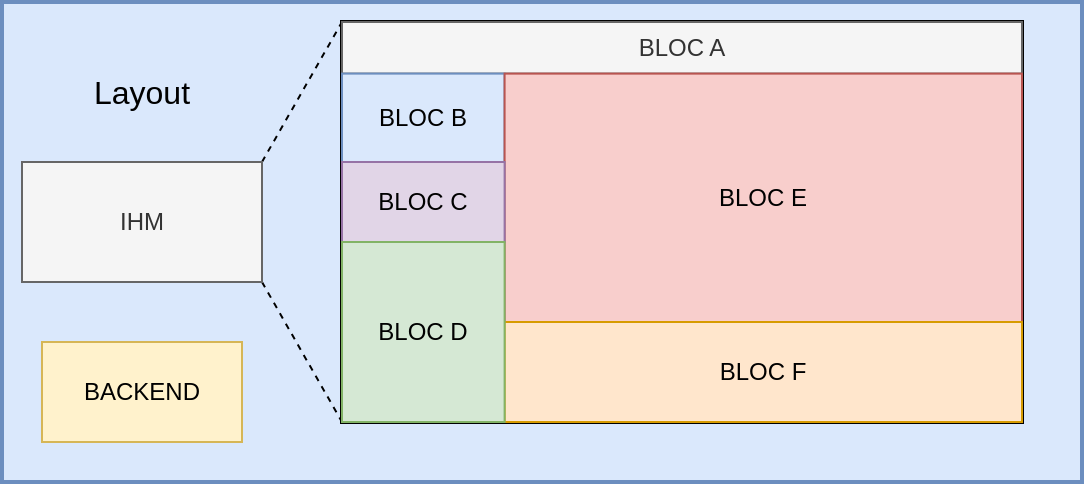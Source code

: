 <mxfile version="26.1.1">
  <diagram name="Page-1" id="aeegKRYO5-5cE-at2VME">
    <mxGraphModel dx="1137" dy="1620" grid="1" gridSize="10" guides="1" tooltips="1" connect="1" arrows="1" fold="1" page="1" pageScale="1" pageWidth="1400" pageHeight="850" math="0" shadow="0">
      <root>
        <mxCell id="0" />
        <mxCell id="1" parent="0" />
        <mxCell id="30E5ns5p_C7HyVAYwPgD-124" value="" style="rounded=0;whiteSpace=wrap;html=1;strokeWidth=2;fillColor=#dae8fc;perimeterSpacing=0;glass=0;shadow=0;strokeColor=#6c8ebf;" parent="1" vertex="1">
          <mxGeometry x="20" y="-830" width="540" height="240" as="geometry" />
        </mxCell>
        <mxCell id="jPzO7c27cUPiiFDw-lQR-12" style="rounded=0;orthogonalLoop=1;jettySize=auto;html=1;exitX=1;exitY=0;exitDx=0;exitDy=0;entryX=0;entryY=0;entryDx=0;entryDy=0;dashed=1;endArrow=none;startFill=0;" parent="1" source="jPzO7c27cUPiiFDw-lQR-4" target="jPzO7c27cUPiiFDw-lQR-14" edge="1">
          <mxGeometry relative="1" as="geometry">
            <mxPoint x="430" y="-430" as="targetPoint" />
          </mxGeometry>
        </mxCell>
        <mxCell id="jPzO7c27cUPiiFDw-lQR-13" style="rounded=0;orthogonalLoop=1;jettySize=auto;html=1;exitX=1;exitY=1;exitDx=0;exitDy=0;entryX=0;entryY=1;entryDx=0;entryDy=0;endArrow=none;startFill=0;dashed=1;" parent="1" source="jPzO7c27cUPiiFDw-lQR-4" target="jPzO7c27cUPiiFDw-lQR-14" edge="1">
          <mxGeometry relative="1" as="geometry">
            <mxPoint x="430" y="-220" as="targetPoint" />
          </mxGeometry>
        </mxCell>
        <mxCell id="jPzO7c27cUPiiFDw-lQR-4" value="IHM" style="rounded=0;whiteSpace=wrap;html=1;fillColor=#f5f5f5;fontColor=#333333;strokeColor=#666666;" parent="1" vertex="1">
          <mxGeometry x="30" y="-750" width="120" height="60" as="geometry" />
        </mxCell>
        <mxCell id="jPzO7c27cUPiiFDw-lQR-14" value="" style="rounded=0;whiteSpace=wrap;html=1;strokeWidth=2;fillColor=none;" parent="1" vertex="1">
          <mxGeometry x="190" y="-820" width="340" height="200" as="geometry" />
        </mxCell>
        <mxCell id="jPzO7c27cUPiiFDw-lQR-15" value="BLOC A" style="rounded=0;whiteSpace=wrap;html=1;fillColor=#f5f5f5;strokeColor=#666666;fontColor=#333333;" parent="1" vertex="1">
          <mxGeometry x="190" y="-820" width="340" height="25.806" as="geometry" />
        </mxCell>
        <mxCell id="jPzO7c27cUPiiFDw-lQR-16" value="BLOC B" style="rounded=0;whiteSpace=wrap;html=1;fillColor=#dae8fc;strokeColor=#6c8ebf;" parent="1" vertex="1">
          <mxGeometry x="190" y="-794.19" width="81.3" height="44.19" as="geometry" />
        </mxCell>
        <mxCell id="jPzO7c27cUPiiFDw-lQR-17" value="BLOC E" style="rounded=0;whiteSpace=wrap;html=1;fillColor=#f8cecc;strokeColor=#b85450;" parent="1" vertex="1">
          <mxGeometry x="271.3" y="-794.19" width="258.7" height="124.19" as="geometry" />
        </mxCell>
        <mxCell id="jPzO7c27cUPiiFDw-lQR-31" value="BLOC C" style="rounded=0;whiteSpace=wrap;html=1;fillColor=#e1d5e7;strokeColor=#9673a6;" parent="1" vertex="1">
          <mxGeometry x="190" y="-750" width="81.3" height="40" as="geometry" />
        </mxCell>
        <mxCell id="jPzO7c27cUPiiFDw-lQR-32" value="BLOC F" style="rounded=0;whiteSpace=wrap;html=1;fillColor=#ffe6cc;strokeColor=#d79b00;" parent="1" vertex="1">
          <mxGeometry x="271.3" y="-670" width="258.7" height="50" as="geometry" />
        </mxCell>
        <mxCell id="jPzO7c27cUPiiFDw-lQR-37" value="BLOC D" style="rounded=0;whiteSpace=wrap;html=1;fillColor=#d5e8d4;strokeColor=#82b366;" parent="1" vertex="1">
          <mxGeometry x="190" y="-710" width="81.3" height="90" as="geometry" />
        </mxCell>
        <mxCell id="30E5ns5p_C7HyVAYwPgD-121" value="Layout" style="text;html=1;align=center;verticalAlign=middle;whiteSpace=wrap;rounded=0;spacing=2;fontSize=16;" parent="1" vertex="1">
          <mxGeometry x="60" y="-800" width="60" height="30" as="geometry" />
        </mxCell>
        <mxCell id="30E5ns5p_C7HyVAYwPgD-153" value="BACKEND" style="rounded=0;whiteSpace=wrap;html=1;fillColor=#fff2cc;strokeColor=#d6b656;" parent="1" vertex="1">
          <mxGeometry x="40" y="-660" width="100" height="50" as="geometry" />
        </mxCell>
      </root>
    </mxGraphModel>
  </diagram>
</mxfile>
